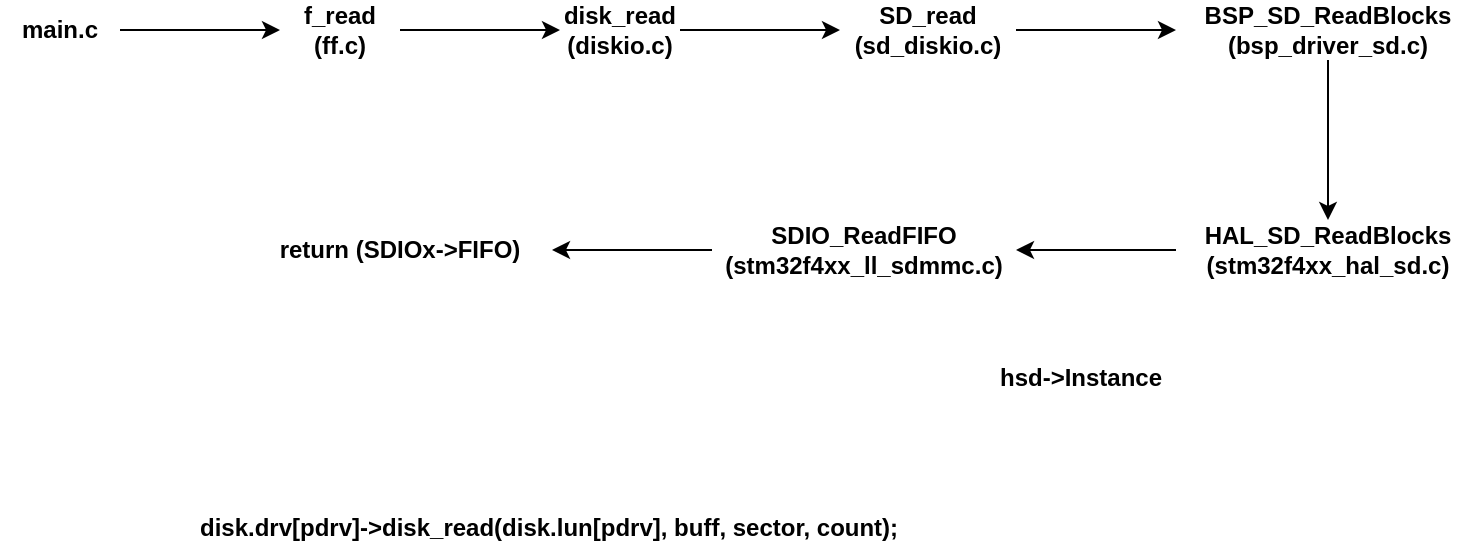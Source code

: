 <mxfile version="21.7.5" type="github">
  <diagram name="Page-1" id="EVmTcV6VWXpZU2fVbqZk">
    <mxGraphModel dx="880" dy="494" grid="1" gridSize="1" guides="1" tooltips="1" connect="1" arrows="1" fold="1" page="1" pageScale="1" pageWidth="850" pageHeight="1100" math="0" shadow="0">
      <root>
        <mxCell id="0" />
        <mxCell id="1" parent="0" />
        <mxCell id="mt6T5pbDlslJGRY3UUgP-3" value="" style="edgeStyle=orthogonalEdgeStyle;rounded=0;orthogonalLoop=1;jettySize=auto;html=1;" parent="1" source="mt6T5pbDlslJGRY3UUgP-1" target="mt6T5pbDlslJGRY3UUgP-2" edge="1">
          <mxGeometry relative="1" as="geometry" />
        </mxCell>
        <mxCell id="mt6T5pbDlslJGRY3UUgP-1" value="&lt;b&gt;main.c&lt;/b&gt;" style="text;html=1;strokeColor=none;fillColor=none;align=center;verticalAlign=middle;whiteSpace=wrap;rounded=0;" parent="1" vertex="1">
          <mxGeometry x="40" y="96" width="60" height="30" as="geometry" />
        </mxCell>
        <mxCell id="mt6T5pbDlslJGRY3UUgP-5" value="" style="edgeStyle=orthogonalEdgeStyle;rounded=0;orthogonalLoop=1;jettySize=auto;html=1;" parent="1" source="mt6T5pbDlslJGRY3UUgP-2" target="mt6T5pbDlslJGRY3UUgP-4" edge="1">
          <mxGeometry relative="1" as="geometry" />
        </mxCell>
        <mxCell id="mt6T5pbDlslJGRY3UUgP-2" value="&lt;b&gt;f_read&lt;br&gt;(ff.c)&lt;br&gt;&lt;/b&gt;" style="text;html=1;strokeColor=none;fillColor=none;align=center;verticalAlign=middle;whiteSpace=wrap;rounded=0;" parent="1" vertex="1">
          <mxGeometry x="180" y="96" width="60" height="30" as="geometry" />
        </mxCell>
        <mxCell id="mt6T5pbDlslJGRY3UUgP-8" value="" style="edgeStyle=orthogonalEdgeStyle;rounded=0;orthogonalLoop=1;jettySize=auto;html=1;" parent="1" source="mt6T5pbDlslJGRY3UUgP-4" target="mt6T5pbDlslJGRY3UUgP-7" edge="1">
          <mxGeometry relative="1" as="geometry" />
        </mxCell>
        <mxCell id="mt6T5pbDlslJGRY3UUgP-4" value="&lt;b&gt;disk_read&lt;br&gt;(diskio.c)&lt;br&gt;&lt;/b&gt;" style="text;html=1;strokeColor=none;fillColor=none;align=center;verticalAlign=middle;whiteSpace=wrap;rounded=0;" parent="1" vertex="1">
          <mxGeometry x="320" y="96" width="60" height="30" as="geometry" />
        </mxCell>
        <mxCell id="mt6T5pbDlslJGRY3UUgP-6" value="disk.drv[pdrv]-&gt;disk_read(disk.lun[pdrv], buff, sector, count);" style="text;whiteSpace=wrap;fontStyle=1" parent="1" vertex="1">
          <mxGeometry x="138" y="346" width="360" height="28" as="geometry" />
        </mxCell>
        <mxCell id="FT6oOviSD1CI77oodcBB-2" value="" style="edgeStyle=orthogonalEdgeStyle;rounded=0;orthogonalLoop=1;jettySize=auto;html=1;" edge="1" parent="1" source="mt6T5pbDlslJGRY3UUgP-7" target="FT6oOviSD1CI77oodcBB-1">
          <mxGeometry relative="1" as="geometry" />
        </mxCell>
        <mxCell id="mt6T5pbDlslJGRY3UUgP-7" value="&lt;b&gt;SD_read&lt;br&gt;(sd_diskio.c)&lt;br&gt;&lt;/b&gt;" style="text;html=1;strokeColor=none;fillColor=none;align=center;verticalAlign=middle;whiteSpace=wrap;rounded=0;" parent="1" vertex="1">
          <mxGeometry x="460" y="96" width="88" height="30" as="geometry" />
        </mxCell>
        <mxCell id="FT6oOviSD1CI77oodcBB-5" value="" style="edgeStyle=orthogonalEdgeStyle;rounded=0;orthogonalLoop=1;jettySize=auto;html=1;" edge="1" parent="1" source="FT6oOviSD1CI77oodcBB-1" target="FT6oOviSD1CI77oodcBB-4">
          <mxGeometry relative="1" as="geometry" />
        </mxCell>
        <mxCell id="FT6oOviSD1CI77oodcBB-1" value="&lt;b&gt;BSP_SD_ReadBlocks&lt;/b&gt;&lt;br&gt;&lt;b&gt;(bsp_driver_sd.c)&lt;/b&gt;" style="text;html=1;strokeColor=none;fillColor=none;align=center;verticalAlign=middle;whiteSpace=wrap;rounded=0;" vertex="1" parent="1">
          <mxGeometry x="628" y="96" width="152" height="30" as="geometry" />
        </mxCell>
        <mxCell id="FT6oOviSD1CI77oodcBB-7" value="" style="edgeStyle=orthogonalEdgeStyle;rounded=0;orthogonalLoop=1;jettySize=auto;html=1;" edge="1" parent="1" source="FT6oOviSD1CI77oodcBB-4" target="FT6oOviSD1CI77oodcBB-6">
          <mxGeometry relative="1" as="geometry" />
        </mxCell>
        <mxCell id="FT6oOviSD1CI77oodcBB-4" value="&lt;b&gt;HAL_SD_ReadBlocks&lt;br&gt;(stm32f4xx_hal_sd.c)&lt;/b&gt;" style="text;html=1;strokeColor=none;fillColor=none;align=center;verticalAlign=middle;whiteSpace=wrap;rounded=0;" vertex="1" parent="1">
          <mxGeometry x="628" y="206" width="152" height="30" as="geometry" />
        </mxCell>
        <mxCell id="FT6oOviSD1CI77oodcBB-10" value="" style="edgeStyle=orthogonalEdgeStyle;rounded=0;orthogonalLoop=1;jettySize=auto;html=1;" edge="1" parent="1" source="FT6oOviSD1CI77oodcBB-6" target="FT6oOviSD1CI77oodcBB-9">
          <mxGeometry relative="1" as="geometry" />
        </mxCell>
        <mxCell id="FT6oOviSD1CI77oodcBB-6" value="&lt;b&gt;SDIO_ReadFIFO&lt;br&gt;(stm32f4xx_ll_sdmmc.c)&lt;/b&gt;" style="text;html=1;strokeColor=none;fillColor=none;align=center;verticalAlign=middle;whiteSpace=wrap;rounded=0;" vertex="1" parent="1">
          <mxGeometry x="396" y="206" width="152" height="30" as="geometry" />
        </mxCell>
        <mxCell id="FT6oOviSD1CI77oodcBB-8" value="hsd-&gt;Instance" style="text;whiteSpace=wrap;fontStyle=1" vertex="1" parent="1">
          <mxGeometry x="538" y="271" width="99" height="28" as="geometry" />
        </mxCell>
        <mxCell id="FT6oOviSD1CI77oodcBB-9" value="&lt;b&gt;return (SDIOx-&amp;gt;FIFO)&lt;/b&gt;" style="text;html=1;strokeColor=none;fillColor=none;align=center;verticalAlign=middle;whiteSpace=wrap;rounded=0;" vertex="1" parent="1">
          <mxGeometry x="164" y="206" width="152" height="30" as="geometry" />
        </mxCell>
      </root>
    </mxGraphModel>
  </diagram>
</mxfile>
